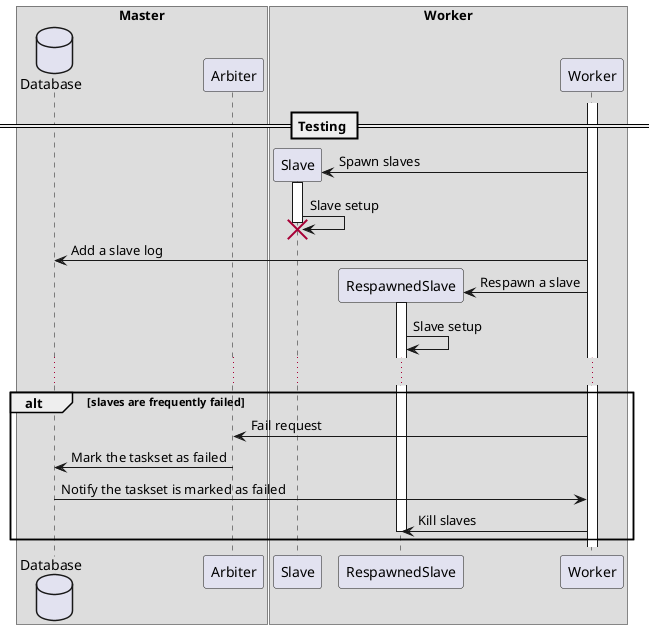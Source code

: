 @startuml
box "Master"
  database Database
  participant Arbiter
end box
box "Worker"
  participant Slave
  participant RespawnedSlave
  participant Worker
end box
activate Worker

== Testing ==

create Slave
Worker->Slave : Spawn slaves
activate Slave
Slave->Slave : Slave setup
destroy Slave

Worker->Database : Add a slave log
create RespawnedSlave
Worker->RespawnedSlave : Respawn a slave
activate RespawnedSlave
RespawnedSlave->RespawnedSlave : Slave setup

...

alt slaves are frequently failed
  Worker->Arbiter : Fail request
  Arbiter->Database : Mark the taskset as failed
  Database->Worker : Notify the taskset is marked as failed
  Worker->RespawnedSlave : Kill slaves
  deactivate RespawnedSlave
end alt

@enduml
